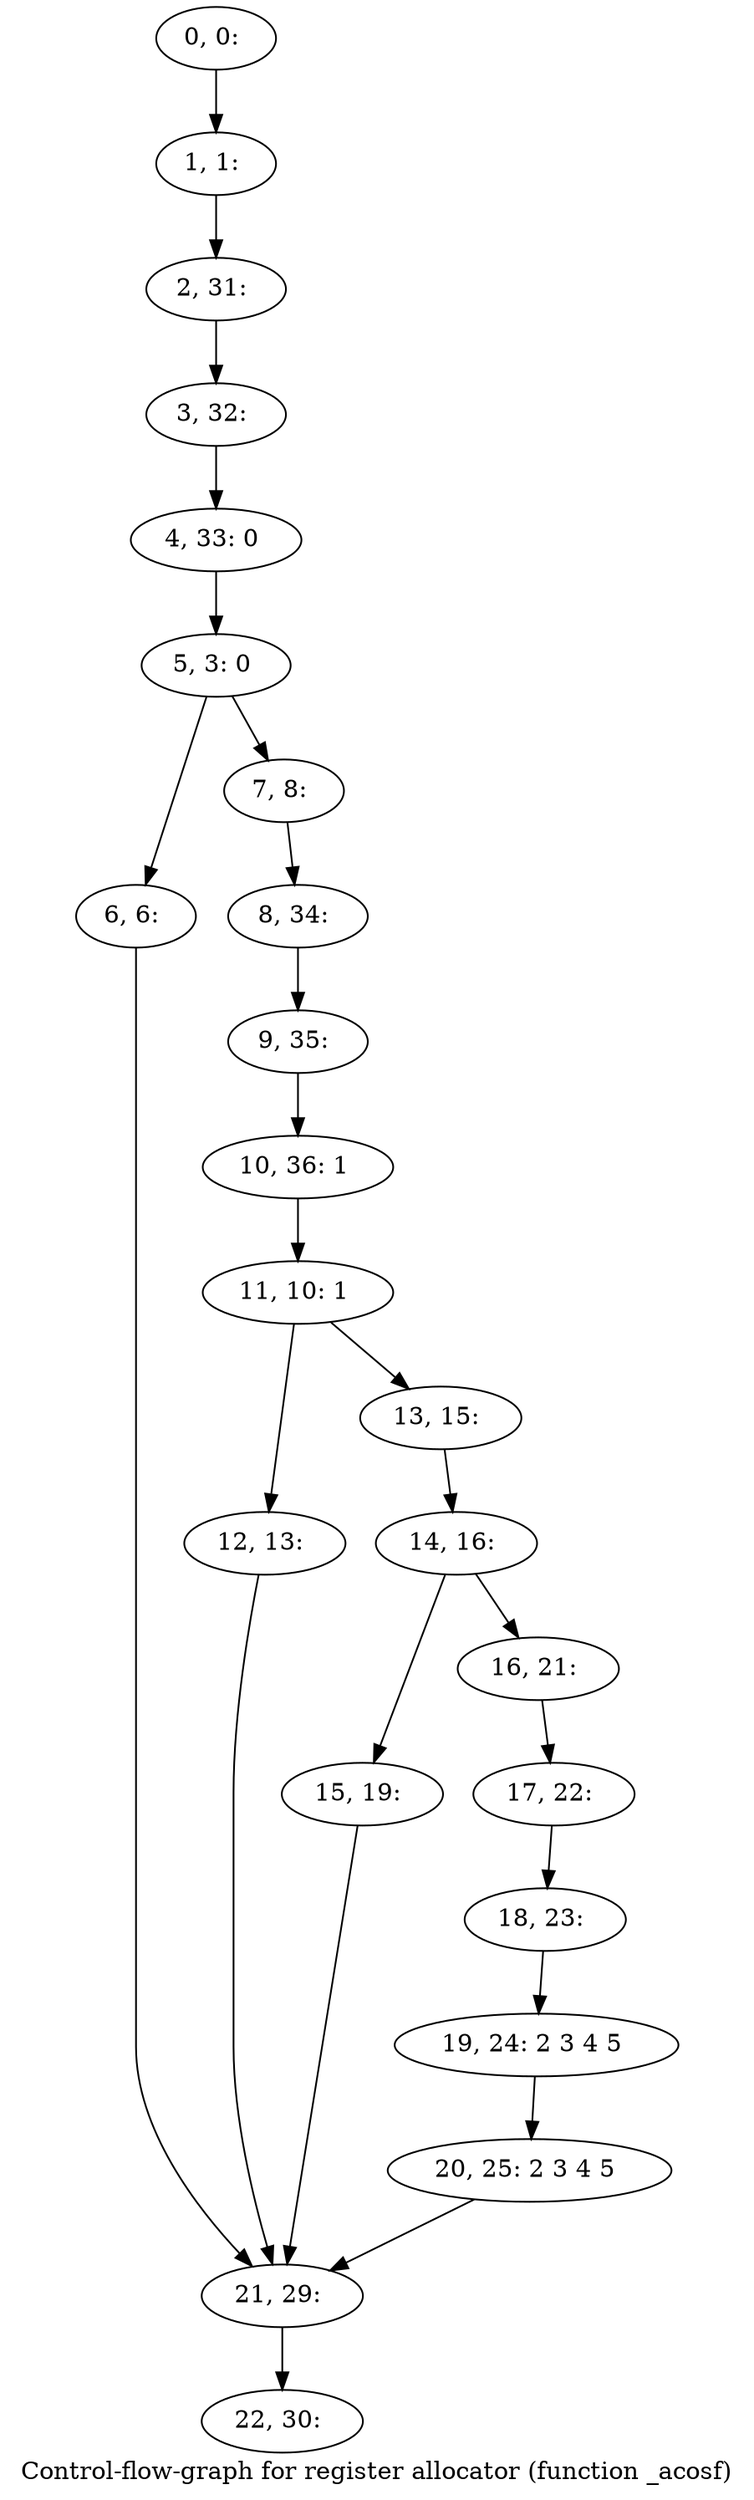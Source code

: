 digraph G {
graph [label="Control-flow-graph for register allocator (function _acosf)"]
0[label="0, 0: "];
1[label="1, 1: "];
2[label="2, 31: "];
3[label="3, 32: "];
4[label="4, 33: 0 "];
5[label="5, 3: 0 "];
6[label="6, 6: "];
7[label="7, 8: "];
8[label="8, 34: "];
9[label="9, 35: "];
10[label="10, 36: 1 "];
11[label="11, 10: 1 "];
12[label="12, 13: "];
13[label="13, 15: "];
14[label="14, 16: "];
15[label="15, 19: "];
16[label="16, 21: "];
17[label="17, 22: "];
18[label="18, 23: "];
19[label="19, 24: 2 3 4 5 "];
20[label="20, 25: 2 3 4 5 "];
21[label="21, 29: "];
22[label="22, 30: "];
0->1 ;
1->2 ;
2->3 ;
3->4 ;
4->5 ;
5->6 ;
5->7 ;
6->21 ;
7->8 ;
8->9 ;
9->10 ;
10->11 ;
11->12 ;
11->13 ;
12->21 ;
13->14 ;
14->15 ;
14->16 ;
15->21 ;
16->17 ;
17->18 ;
18->19 ;
19->20 ;
20->21 ;
21->22 ;
}
